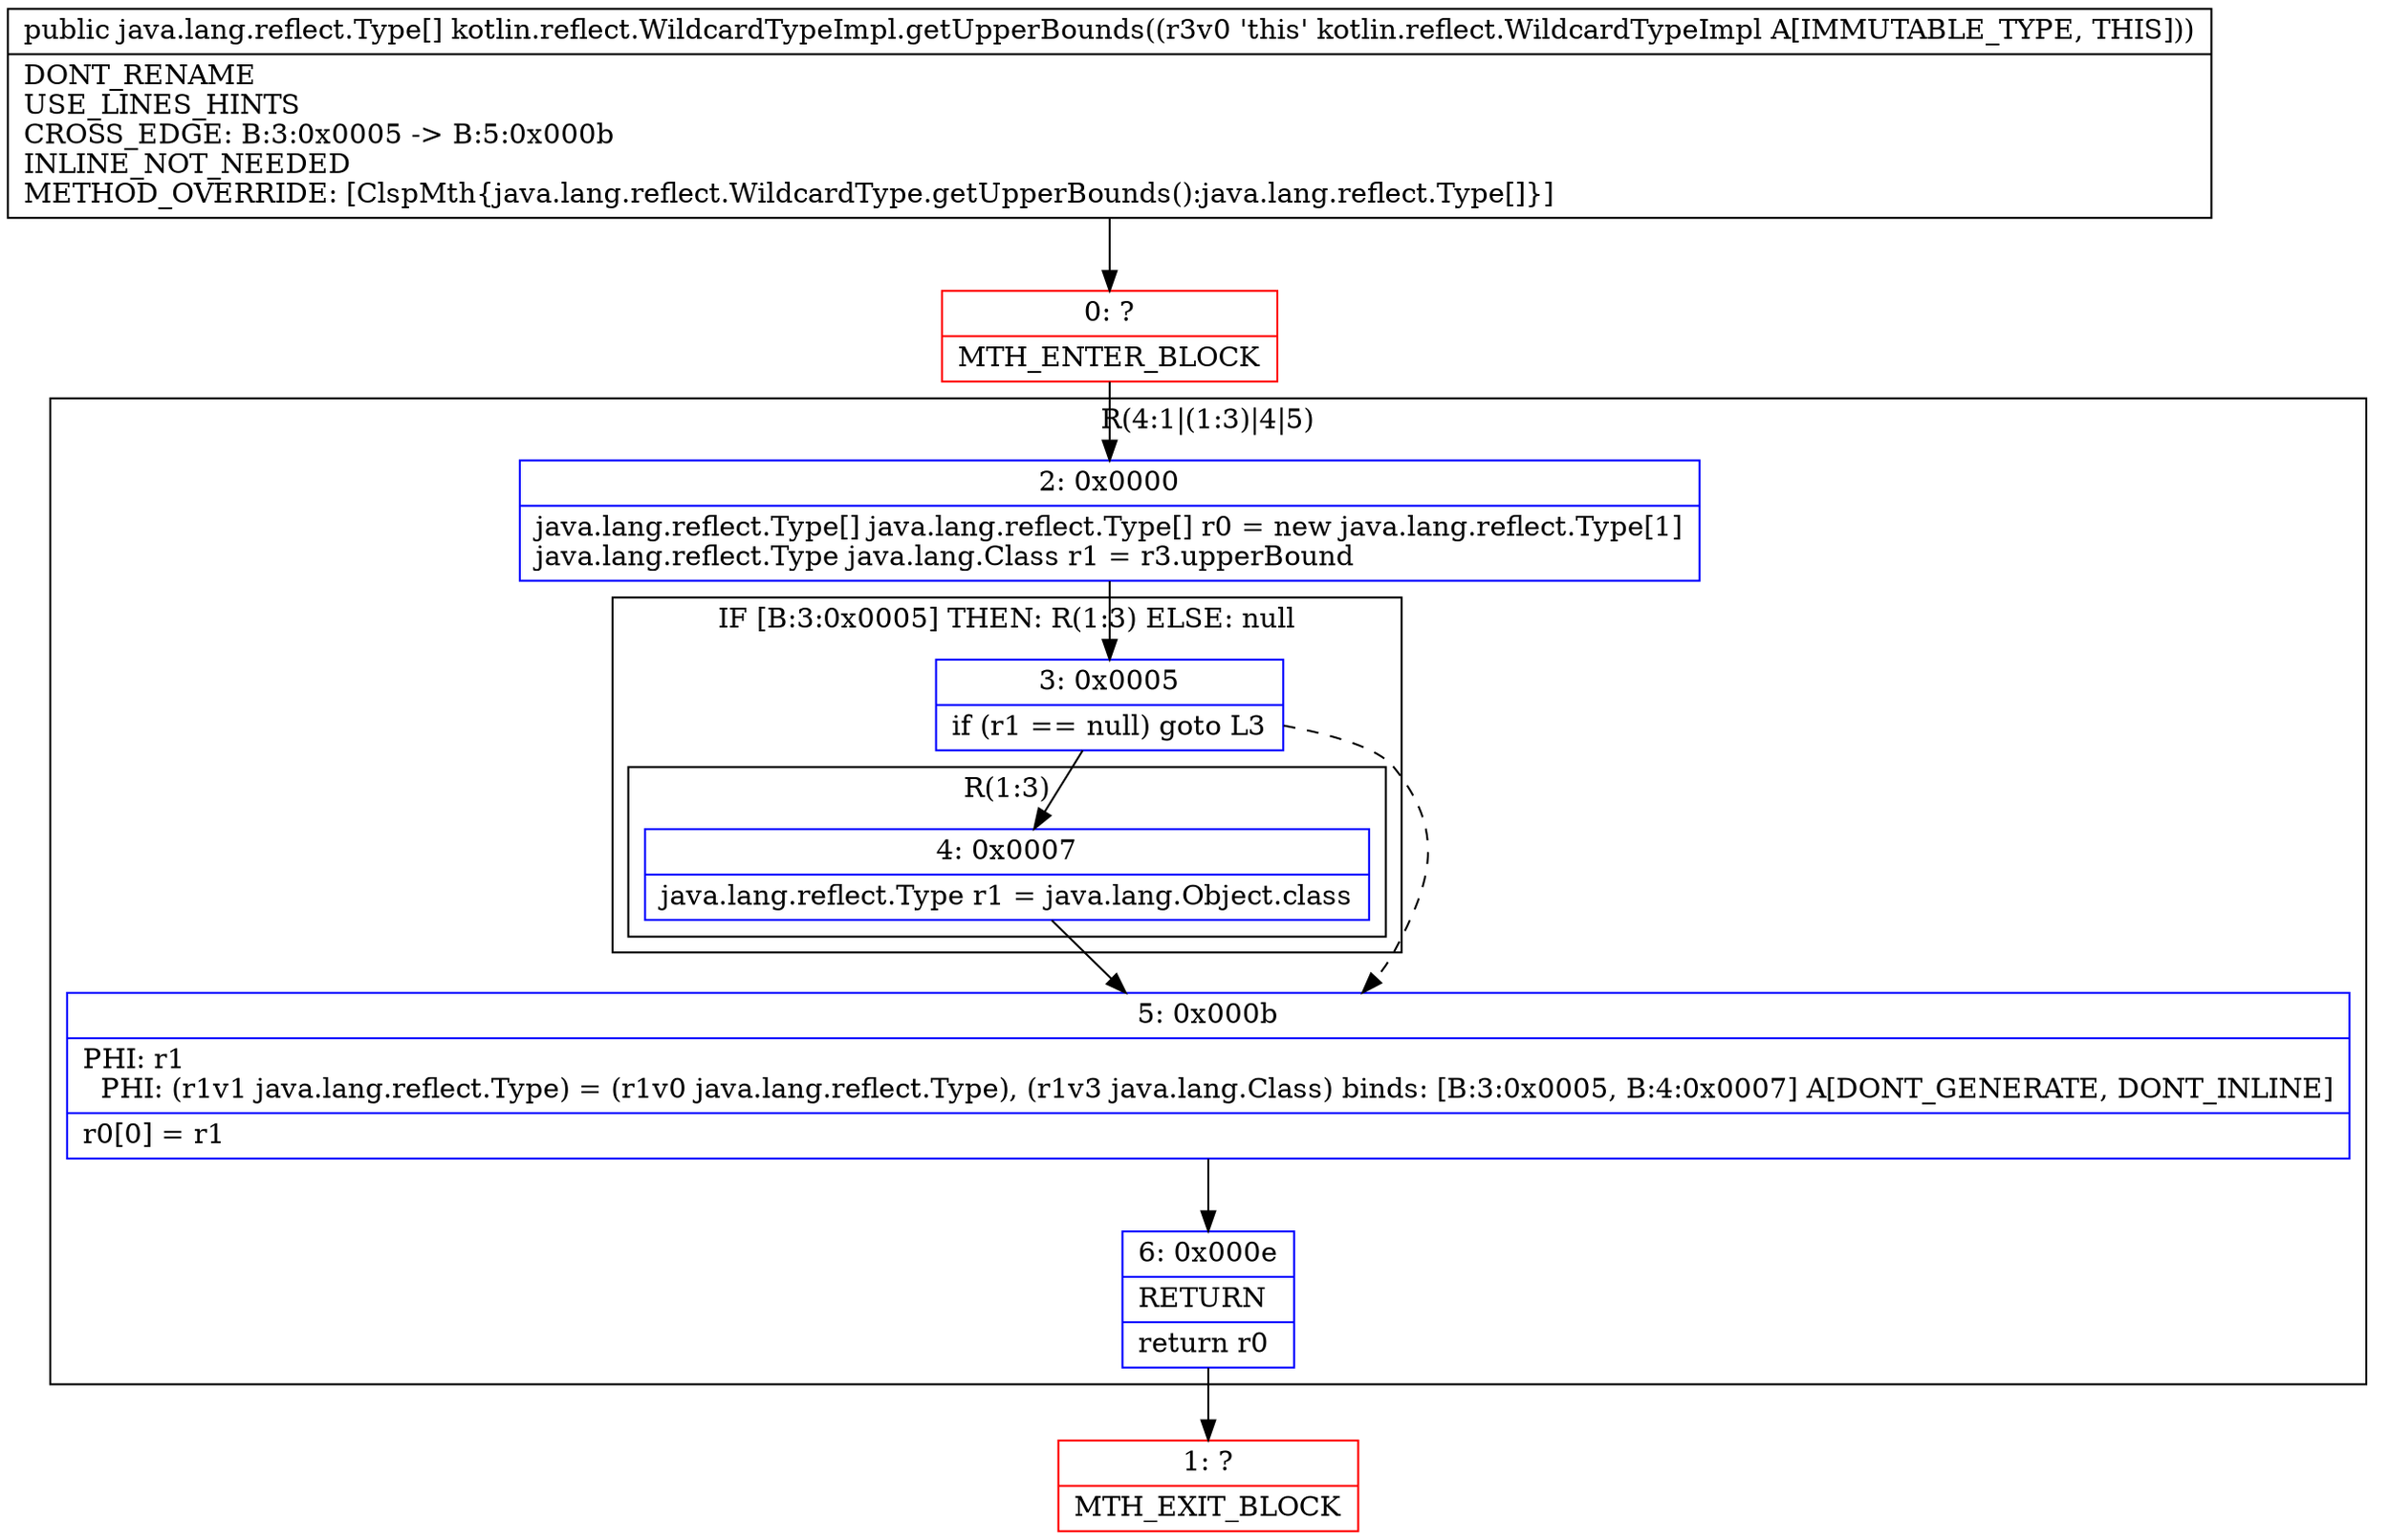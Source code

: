 digraph "CFG forkotlin.reflect.WildcardTypeImpl.getUpperBounds()[Ljava\/lang\/reflect\/Type;" {
subgraph cluster_Region_1373152080 {
label = "R(4:1|(1:3)|4|5)";
node [shape=record,color=blue];
Node_2 [shape=record,label="{2\:\ 0x0000|java.lang.reflect.Type[] java.lang.reflect.Type[] r0 = new java.lang.reflect.Type[1]\ljava.lang.reflect.Type java.lang.Class r1 = r3.upperBound\l}"];
subgraph cluster_IfRegion_1598995513 {
label = "IF [B:3:0x0005] THEN: R(1:3) ELSE: null";
node [shape=record,color=blue];
Node_3 [shape=record,label="{3\:\ 0x0005|if (r1 == null) goto L3\l}"];
subgraph cluster_Region_1256255347 {
label = "R(1:3)";
node [shape=record,color=blue];
Node_4 [shape=record,label="{4\:\ 0x0007|java.lang.reflect.Type r1 = java.lang.Object.class\l}"];
}
}
Node_5 [shape=record,label="{5\:\ 0x000b|PHI: r1 \l  PHI: (r1v1 java.lang.reflect.Type) = (r1v0 java.lang.reflect.Type), (r1v3 java.lang.Class) binds: [B:3:0x0005, B:4:0x0007] A[DONT_GENERATE, DONT_INLINE]\l|r0[0] = r1\l}"];
Node_6 [shape=record,label="{6\:\ 0x000e|RETURN\l|return r0\l}"];
}
Node_0 [shape=record,color=red,label="{0\:\ ?|MTH_ENTER_BLOCK\l}"];
Node_1 [shape=record,color=red,label="{1\:\ ?|MTH_EXIT_BLOCK\l}"];
MethodNode[shape=record,label="{public java.lang.reflect.Type[] kotlin.reflect.WildcardTypeImpl.getUpperBounds((r3v0 'this' kotlin.reflect.WildcardTypeImpl A[IMMUTABLE_TYPE, THIS]))  | DONT_RENAME\lUSE_LINES_HINTS\lCROSS_EDGE: B:3:0x0005 \-\> B:5:0x000b\lINLINE_NOT_NEEDED\lMETHOD_OVERRIDE: [ClspMth\{java.lang.reflect.WildcardType.getUpperBounds():java.lang.reflect.Type[]\}]\l}"];
MethodNode -> Node_0;Node_2 -> Node_3;
Node_3 -> Node_4;
Node_3 -> Node_5[style=dashed];
Node_4 -> Node_5;
Node_5 -> Node_6;
Node_6 -> Node_1;
Node_0 -> Node_2;
}

